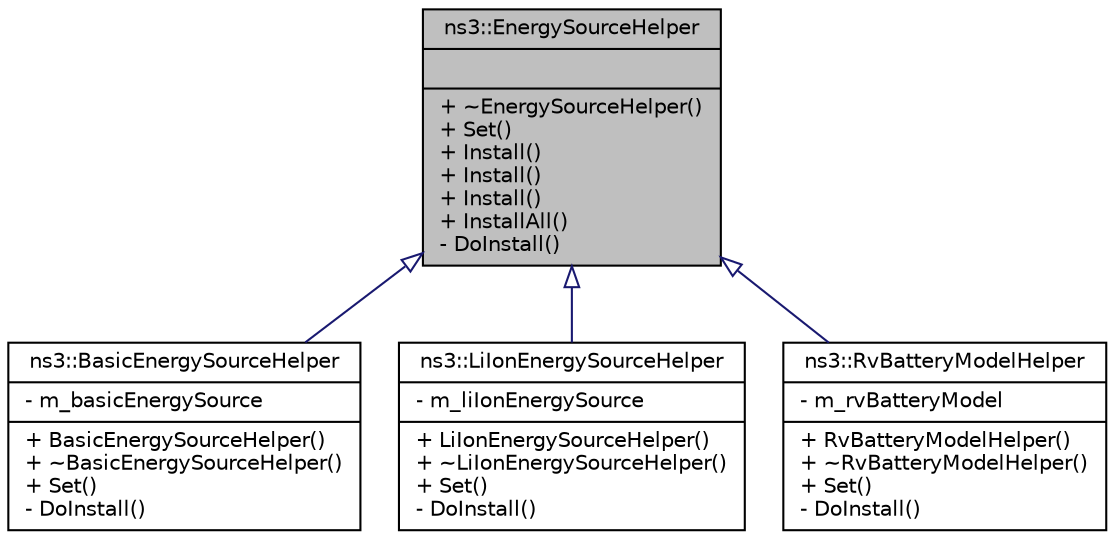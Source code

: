 digraph "ns3::EnergySourceHelper"
{
  edge [fontname="Helvetica",fontsize="10",labelfontname="Helvetica",labelfontsize="10"];
  node [fontname="Helvetica",fontsize="10",shape=record];
  Node1 [label="{ns3::EnergySourceHelper\n||+ ~EnergySourceHelper()\l+ Set()\l+ Install()\l+ Install()\l+ Install()\l+ InstallAll()\l- DoInstall()\l}",height=0.2,width=0.4,color="black", fillcolor="grey75", style="filled", fontcolor="black"];
  Node1 -> Node2 [dir="back",color="midnightblue",fontsize="10",style="solid",arrowtail="onormal"];
  Node2 [label="{ns3::BasicEnergySourceHelper\n|- m_basicEnergySource\l|+ BasicEnergySourceHelper()\l+ ~BasicEnergySourceHelper()\l+ Set()\l- DoInstall()\l}",height=0.2,width=0.4,color="black", fillcolor="white", style="filled",URL="$d2/de0/classns3_1_1BasicEnergySourceHelper.html",tooltip="Creates a BasicEnergySource object. "];
  Node1 -> Node3 [dir="back",color="midnightblue",fontsize="10",style="solid",arrowtail="onormal"];
  Node3 [label="{ns3::LiIonEnergySourceHelper\n|- m_liIonEnergySource\l|+ LiIonEnergySourceHelper()\l+ ~LiIonEnergySourceHelper()\l+ Set()\l- DoInstall()\l}",height=0.2,width=0.4,color="black", fillcolor="white", style="filled",URL="$d3/d9f/classns3_1_1LiIonEnergySourceHelper.html",tooltip="Creates a LiIonEnergySource object. "];
  Node1 -> Node4 [dir="back",color="midnightblue",fontsize="10",style="solid",arrowtail="onormal"];
  Node4 [label="{ns3::RvBatteryModelHelper\n|- m_rvBatteryModel\l|+ RvBatteryModelHelper()\l+ ~RvBatteryModelHelper()\l+ Set()\l- DoInstall()\l}",height=0.2,width=0.4,color="black", fillcolor="white", style="filled",URL="$d0/d83/classns3_1_1RvBatteryModelHelper.html",tooltip="Creates a RvBatteryModel object. "];
}
